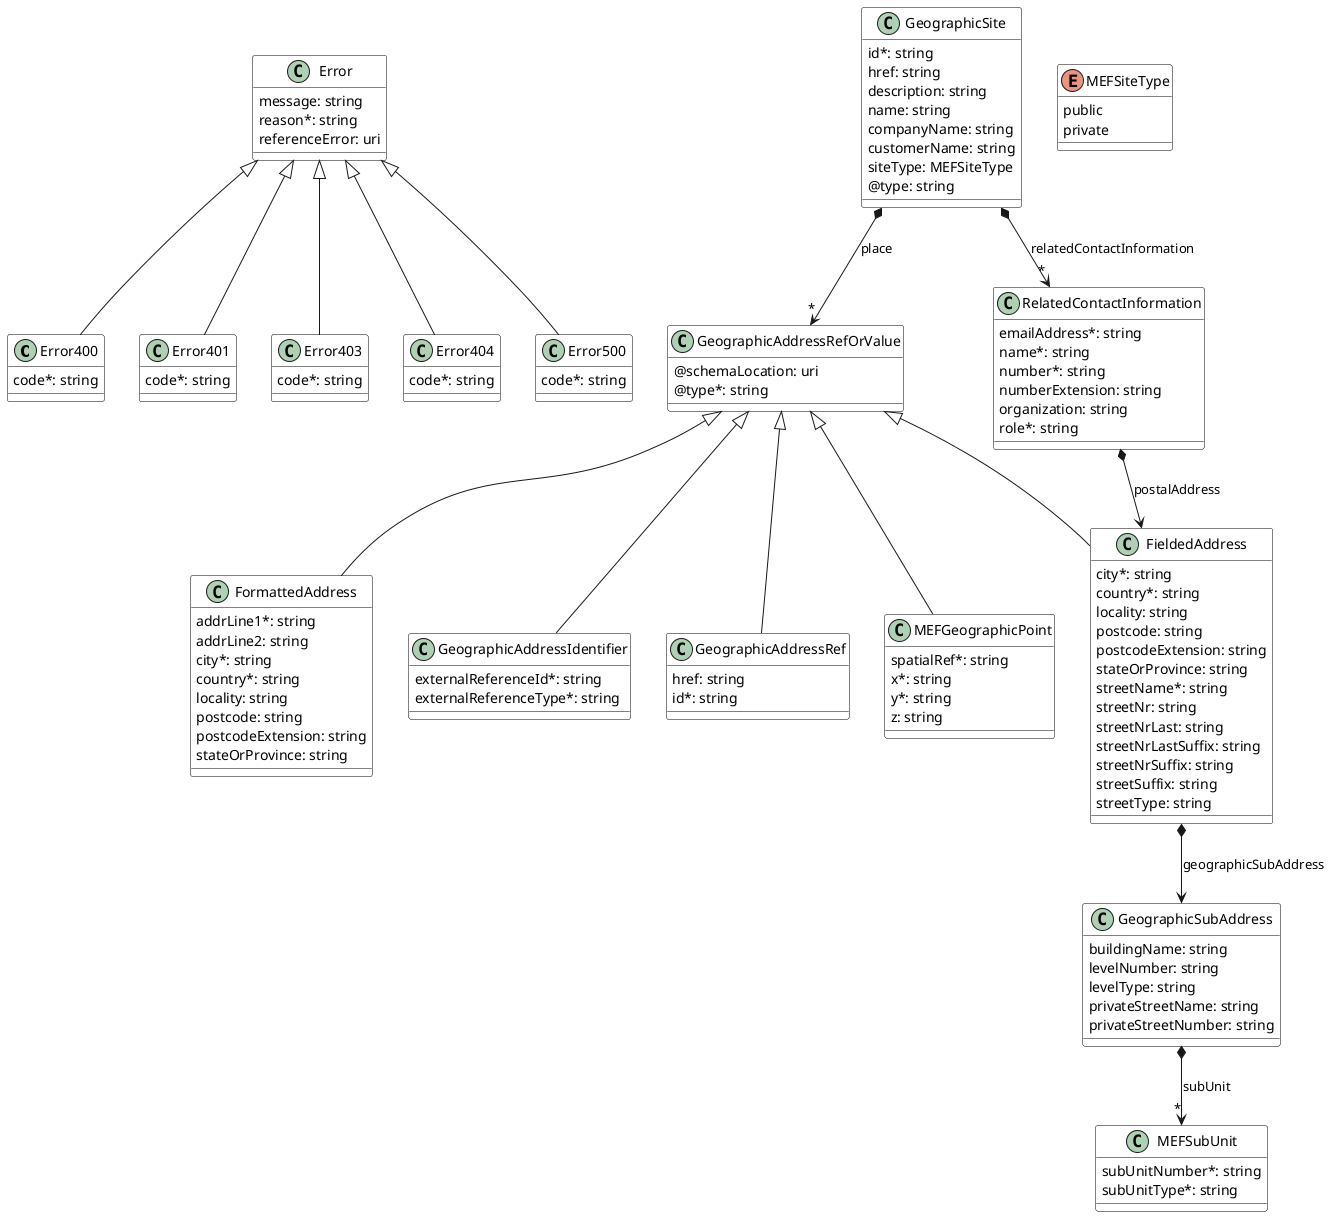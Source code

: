 @startuml
skinparam {
    ClassBackgroundColor White
    ClassBorderColor Black
}

class Error400 {

    code*: string 
}
Error <|-- Error400



class Error401 {

    code*: string 
}
Error <|-- Error401



class Error403 {

    code*: string 
}
Error <|-- Error403



class Error404 {

    code*: string 
}
Error <|-- Error404



class Error500 {

    code*: string 
}
Error <|-- Error500



class Error {

    message: string 
    reason*: string 
    referenceError: uri 
}



class FieldedAddress {

    city*: string 
    country*: string 
    locality: string 
    postcode: string 
    postcodeExtension: string 
    stateOrProvince: string 
    streetName*: string 
    streetNr: string 
    streetNrLast: string 
    streetNrLastSuffix: string 
    streetNrSuffix: string 
    streetSuffix: string 
    streetType: string 
}
GeographicAddressRefOrValue <|-- FieldedAddress

FieldedAddress *--> GeographicSubAddress : geographicSubAddress


class FormattedAddress {

    addrLine1*: string 
    addrLine2: string 
    city*: string 
    country*: string 
    locality: string 
    postcode: string 
    postcodeExtension: string 
    stateOrProvince: string 
}
GeographicAddressRefOrValue <|-- FormattedAddress



class GeographicAddressIdentifier {

    externalReferenceId*: string 
    externalReferenceType*: string 
}
GeographicAddressRefOrValue <|-- GeographicAddressIdentifier



class GeographicAddressRef {

    href: string 
    id*: string 
}
GeographicAddressRefOrValue <|-- GeographicAddressRef



class GeographicAddressRefOrValue {

    @schemaLocation: uri 
    @type*: string 
}



class GeographicSite {

    id*: string 
    href: string 
    description: string 
    name: string 
    companyName: string 
    customerName: string 
    siteType: MEFSiteType 
    @type: string 
}

GeographicSite *-->"*" GeographicAddressRefOrValue : place
GeographicSite *-->"*" RelatedContactInformation : relatedContactInformation


class GeographicSubAddress {

    buildingName: string 
    levelNumber: string 
    levelType: string 
    privateStreetName: string 
    privateStreetNumber: string 
}

GeographicSubAddress *-->"*" MEFSubUnit : subUnit


class MEFGeographicPoint {

    spatialRef*: string 
    x*: string 
    y*: string 
    z: string 
}
GeographicAddressRefOrValue <|-- MEFGeographicPoint



class MEFSubUnit {

    subUnitNumber*: string 
    subUnitType*: string 
}



class RelatedContactInformation {

    emailAddress*: string 
    name*: string 
    number*: string 
    numberExtension: string 
    organization: string 
    role*: string 
}

RelatedContactInformation *--> FieldedAddress : postalAddress


enum MEFSiteType {

    public
    private
}
@enduml
